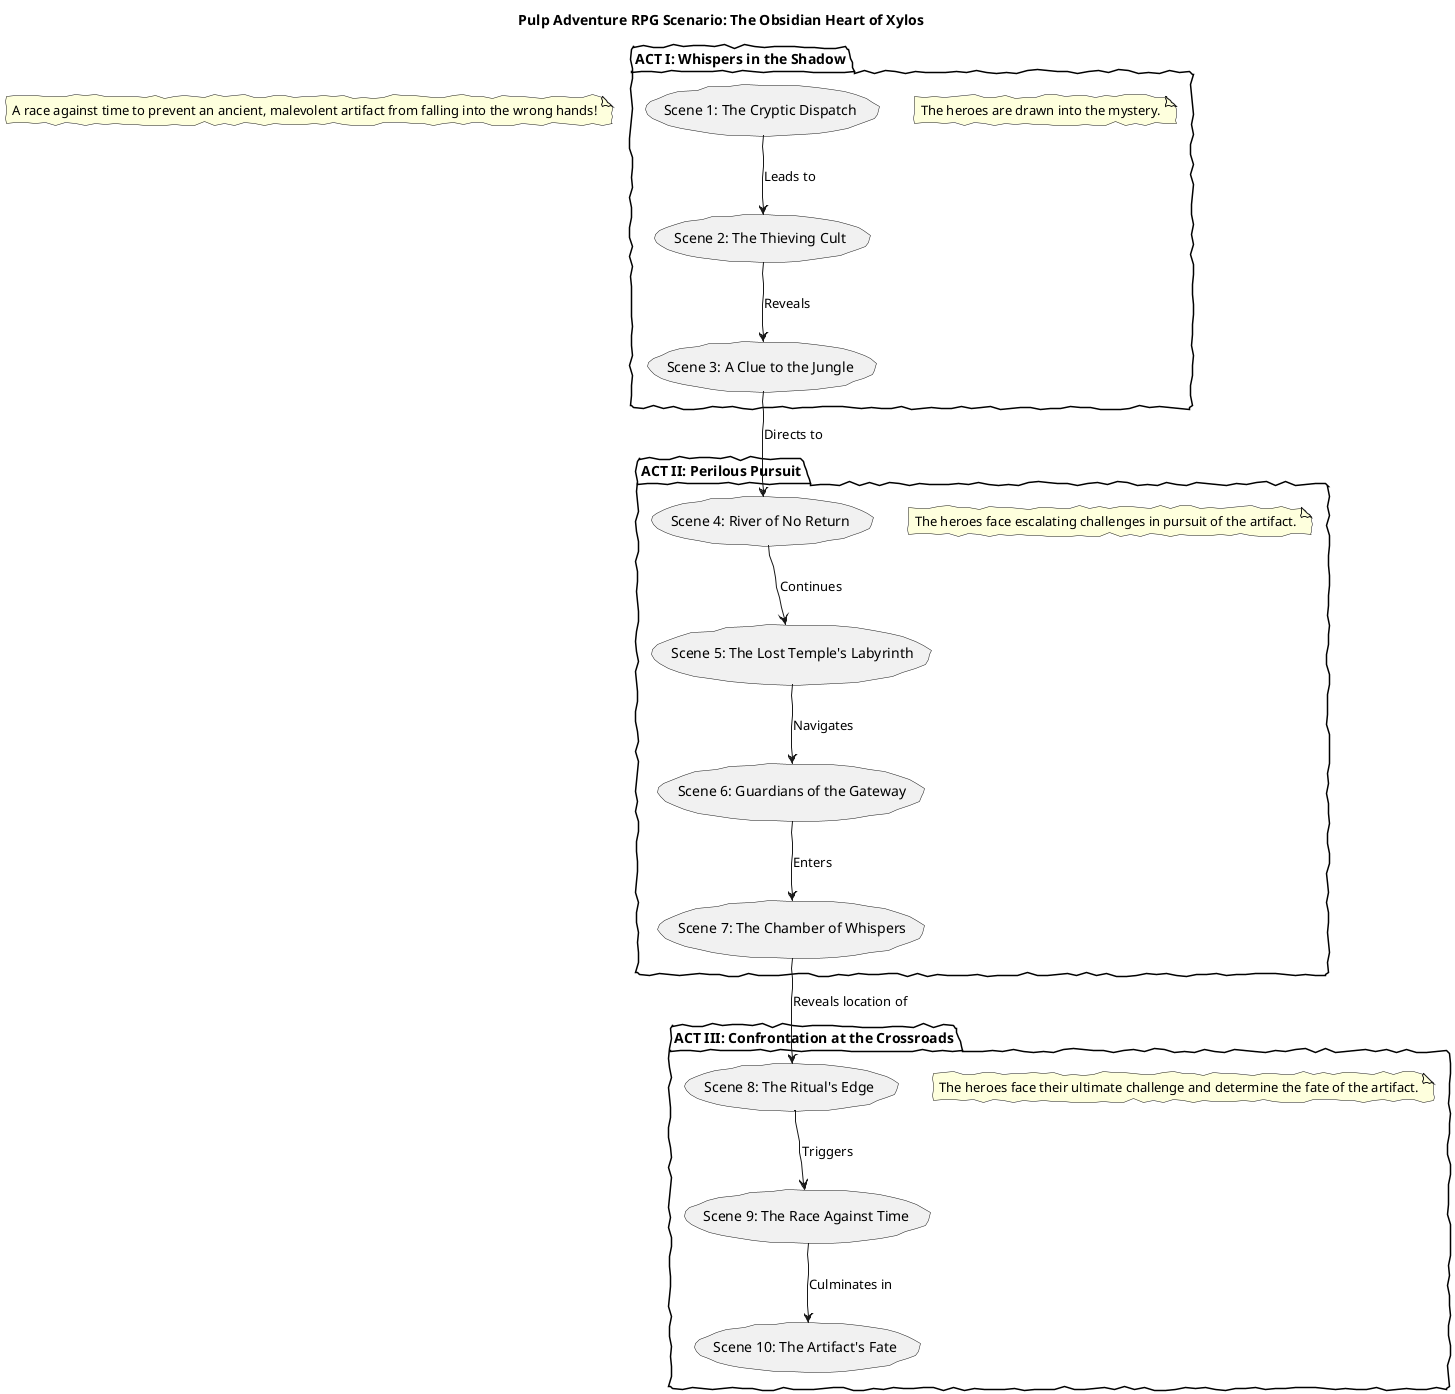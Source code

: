 @startuml
skinparam handwritten true
skinparam notes {
  BorderColor #FF6600
  FontColor #000000
  BackgroundColor #FFDD99
}

title Pulp Adventure RPG Scenario: The Obsidian Heart of Xylos

note "A race against time to prevent an ancient, malevolent artifact from falling into the wrong hands!" as Tagline

package "ACT I: Whispers in the Shadow" {
  note "The heroes are drawn into the mystery." as Act1Note
  (Scene 1: The Cryptic Dispatch) as A1S1
  (Scene 2: The Thieving Cult) as A1S2
  (Scene 3: A Clue to the Jungle) as A1S3
}

package "ACT II: Perilous Pursuit" {
  note "The heroes face escalating challenges in pursuit of the artifact." as Act2Note
  (Scene 4: River of No Return) as A2S4
  (Scene 5: The Lost Temple's Labyrinth) as A2S5
  (Scene 6: Guardians of the Gateway) as A2S6
  (Scene 7: The Chamber of Whispers) as A2S7
}

package "ACT III: Confrontation at the Crossroads" {
  note "The heroes face their ultimate challenge and determine the fate of the artifact." as Act3Note
  (Scene 8: The Ritual's Edge) as A3S8
  (Scene 9: The Race Against Time) as A3S9
  (Scene 10: The Artifact's Fate) as A3S10
}

A1S1 --> A1S2 : Leads to
A1S2 --> A1S3 : Reveals
A1S3 --> A2S4 : Directs to

A2S4 --> A2S5 : Continues
A2S5 --> A2S6 : Navigates
A2S6 --> A2S7 : Enters

A2S7 --> A3S8 : Reveals location of
A3S8 --> A3S9 : Triggers
A3S9 --> A3S10 : Culminates in

@enduml